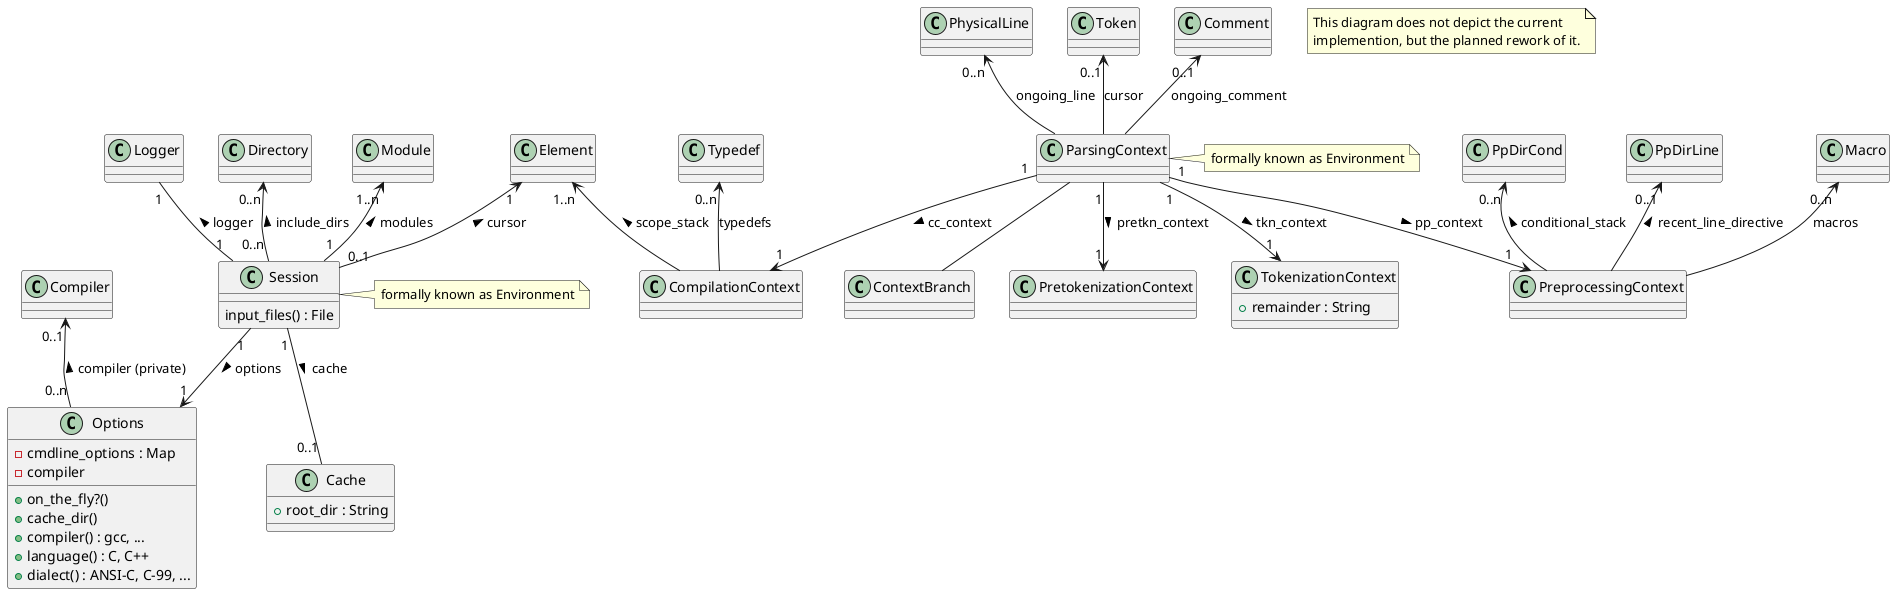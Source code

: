 @startuml

' Copyright (C) 2014-2015  Thilo Fischer.
' Free for non-commercial and most commercial use. See LICENSE.txt for details.

note as N1
  This diagram does not depict the current
  implemention, but the planned rework of it.
end note

class Session {
  ' All the main_files of the translation units that make up the modules
  input_files() : File
}
note right: formally known as Environment
Logger "1" -- "1" Session : logger <
' From the Elements UML diagram
Element "1" <-- "0..1" Session : cursor <
Directory "0..n" <-- "0..n" Session : include_dirs <
Module "1..n" <-- "1" Session : modules <

class Options {
  + on_the_fly?()
  ' path to the cache directory, Session will create its cache from this
  + cache_dir()
  ' emulate a certain compilers command line argument processing (and possibly other behaviour)
  + compiler() : gcc, ...
  + language() : C, C++
  + dialect() : ANSI-C, C-99, ...
  - cmdline_options : Map
  - compiler
}
Session "1" --> "1" Options : options >
Compiler "0..1" <-- "0..n" Options : compiler (private) <

class Cache {
  + root_dir : String
}
' No cache only for on-the-fly invokations
Session "1" -- "0..1" Cache : cache >



class ParsingContext {

}
note right: formally known as Environment

class ContextBranch {
}
ParsingContext -- ContextBranch

class PretokenizationContext {
}
ParsingContext "1" --> "1" PretokenizationContext : pretkn_context >
PhysicalLine "0..n" <-- ParsingContext : ongoing_line

class TokenizationContext {
  ' remaining charactres of current line to tokenize
  + remainder : String
}
ParsingContext "1" --> "1" TokenizationContext : tkn_context >
' most recently generated token, shold be 0 only at the very beginning of translation unit
Token "0..1" <-- ParsingContext : cursor
' Refers to a comment if the comment's beginning has already been parsed, but the comment's ending has not yet been found (e.g. block comments that span several lines)
Comment "0..1" <-- ParsingContext : ongoing_comment

class PreprocessingContext {
}
ParsingContext "1" --> "1" PreprocessingContext : pp_context >
' map from macro identifiers to their definitions
Macro "0..n" <-- PreprocessingContext : macros
' array of all preprocessing conditional branches chosen
PpDirCond "0..n" <-- PreprocessingContext : conditional_stack <
' most recent preprocessor line directive
PpDirLine "0..1" <-- PreprocessingContext : recent_line_directive <

class CompilationContext {
}
ParsingContext "1" --> "1" CompilationContext : cc_context >
' Which namespace, class, function, compound statement, etc. are we in at the current position in source code (formally known as expansion_stack)
Element "1..n" <-- CompilationContext : scope_stack <
' map from type identifiers to their definitions
Typedef "0..n" <-- CompilationContext : typedefs


@enduml